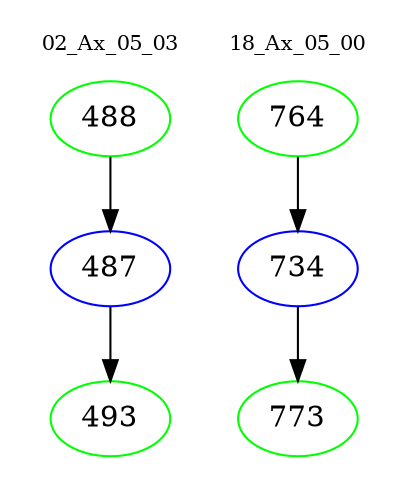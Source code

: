 digraph{
subgraph cluster_0 {
color = white
label = "02_Ax_05_03";
fontsize=10;
T0_488 [label="488", color="green"]
T0_488 -> T0_487 [color="black"]
T0_487 [label="487", color="blue"]
T0_487 -> T0_493 [color="black"]
T0_493 [label="493", color="green"]
}
subgraph cluster_1 {
color = white
label = "18_Ax_05_00";
fontsize=10;
T1_764 [label="764", color="green"]
T1_764 -> T1_734 [color="black"]
T1_734 [label="734", color="blue"]
T1_734 -> T1_773 [color="black"]
T1_773 [label="773", color="green"]
}
}
